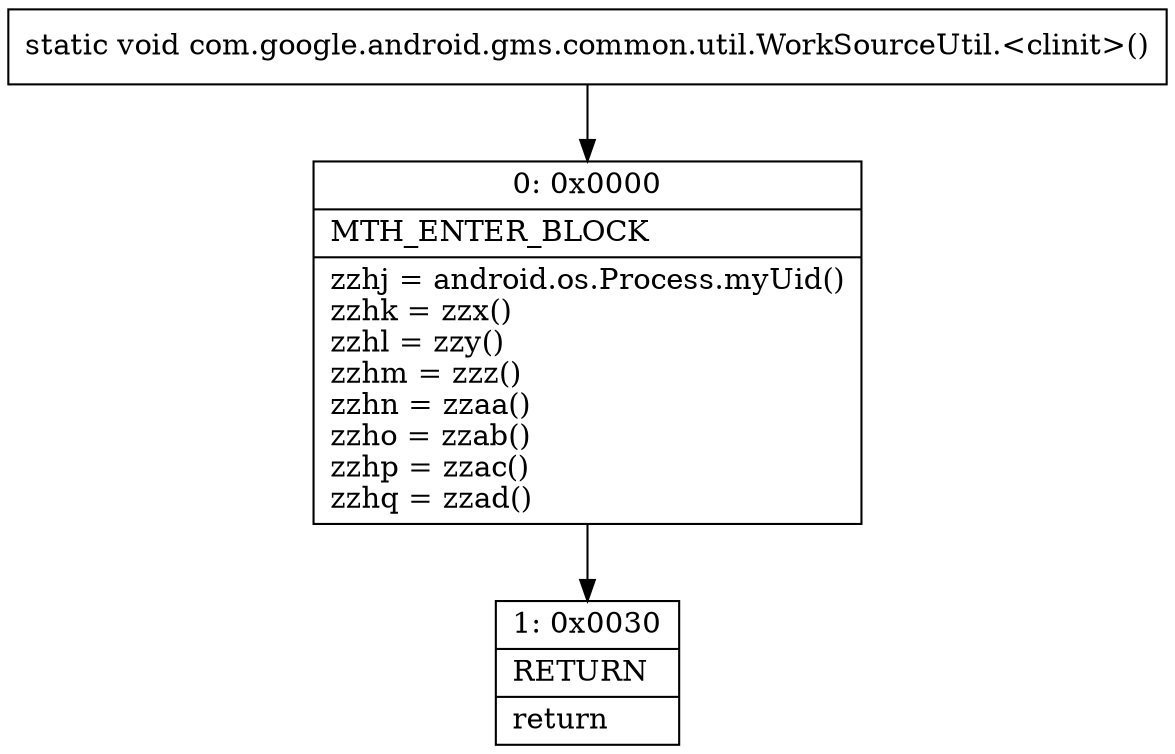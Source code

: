 digraph "CFG forcom.google.android.gms.common.util.WorkSourceUtil.\<clinit\>()V" {
Node_0 [shape=record,label="{0\:\ 0x0000|MTH_ENTER_BLOCK\l|zzhj = android.os.Process.myUid()\lzzhk = zzx()\lzzhl = zzy()\lzzhm = zzz()\lzzhn = zzaa()\lzzho = zzab()\lzzhp = zzac()\lzzhq = zzad()\l}"];
Node_1 [shape=record,label="{1\:\ 0x0030|RETURN\l|return\l}"];
MethodNode[shape=record,label="{static void com.google.android.gms.common.util.WorkSourceUtil.\<clinit\>() }"];
MethodNode -> Node_0;
Node_0 -> Node_1;
}

